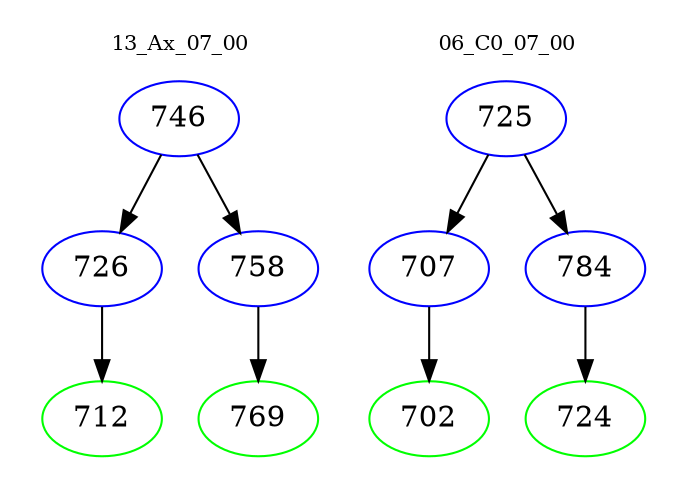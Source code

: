 digraph{
subgraph cluster_0 {
color = white
label = "13_Ax_07_00";
fontsize=10;
T0_746 [label="746", color="blue"]
T0_746 -> T0_726 [color="black"]
T0_726 [label="726", color="blue"]
T0_726 -> T0_712 [color="black"]
T0_712 [label="712", color="green"]
T0_746 -> T0_758 [color="black"]
T0_758 [label="758", color="blue"]
T0_758 -> T0_769 [color="black"]
T0_769 [label="769", color="green"]
}
subgraph cluster_1 {
color = white
label = "06_C0_07_00";
fontsize=10;
T1_725 [label="725", color="blue"]
T1_725 -> T1_707 [color="black"]
T1_707 [label="707", color="blue"]
T1_707 -> T1_702 [color="black"]
T1_702 [label="702", color="green"]
T1_725 -> T1_784 [color="black"]
T1_784 [label="784", color="blue"]
T1_784 -> T1_724 [color="black"]
T1_724 [label="724", color="green"]
}
}
